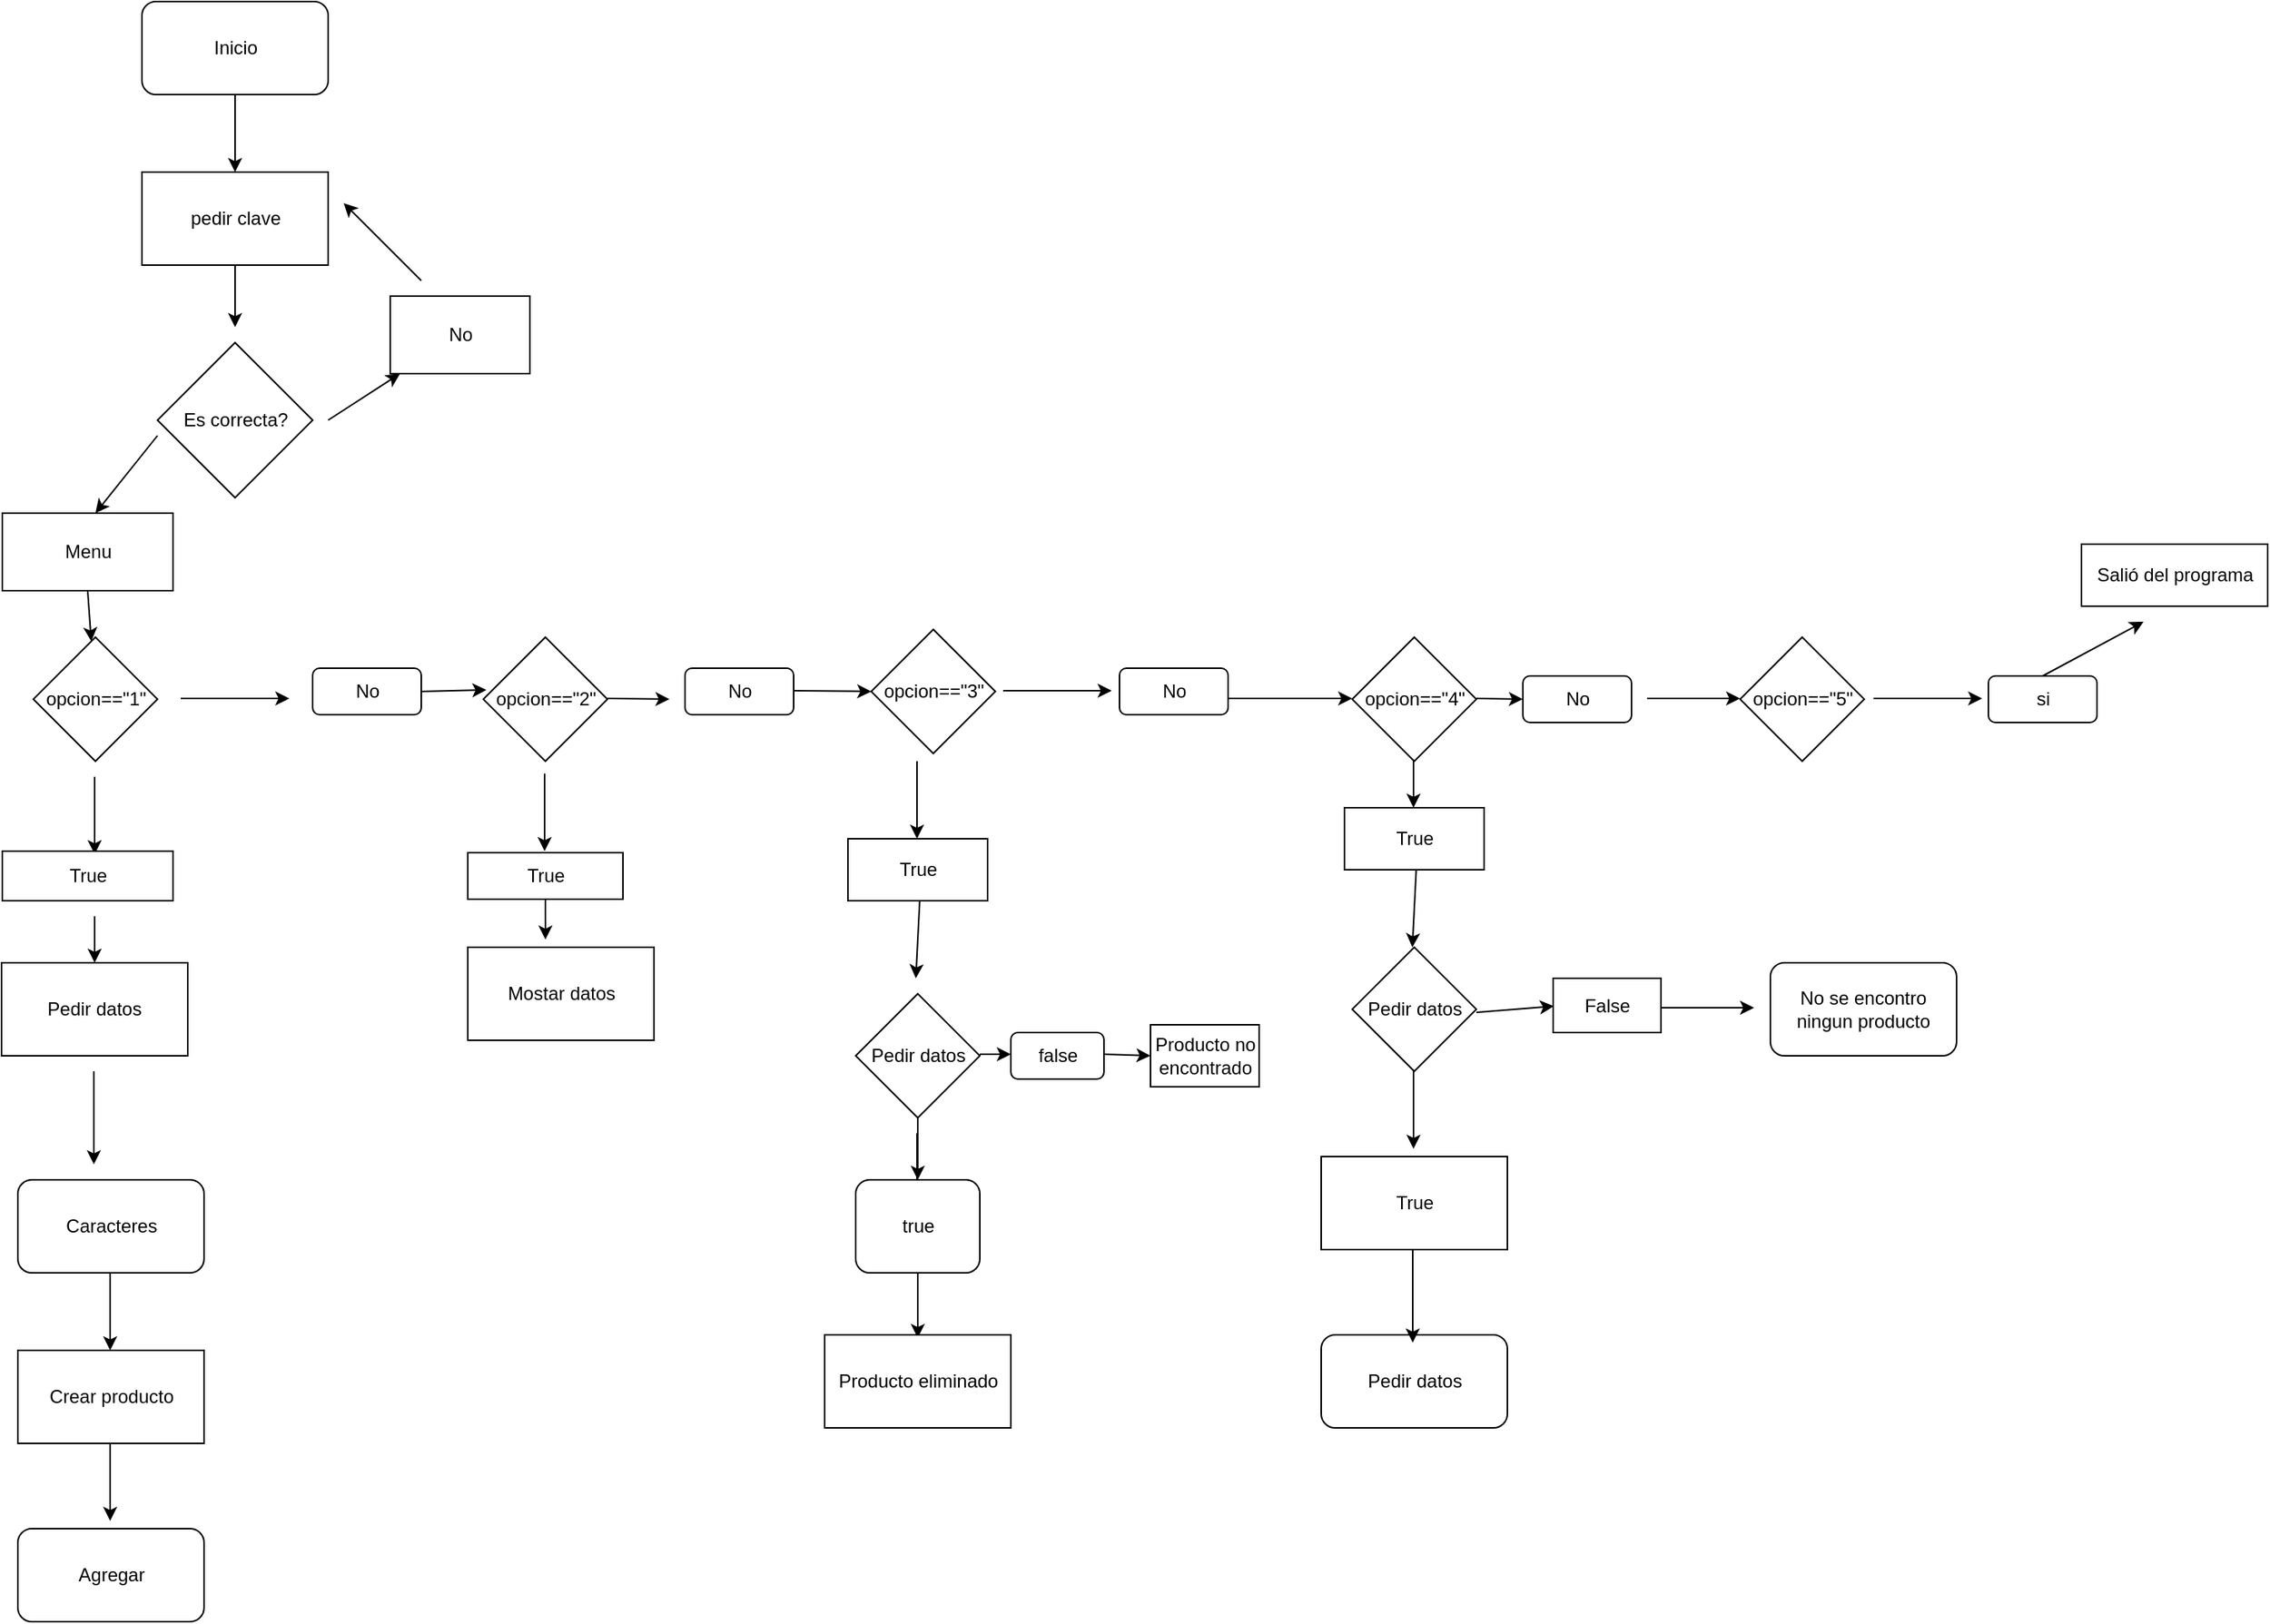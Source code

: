 <mxfile version="21.6.6" type="github">
  <diagram name="Página-1" id="e9P6xT124fhODhYAZstE">
    <mxGraphModel dx="874" dy="478" grid="1" gridSize="10" guides="1" tooltips="1" connect="1" arrows="1" fold="1" page="1" pageScale="1" pageWidth="827" pageHeight="1169" math="0" shadow="0">
      <root>
        <mxCell id="0" />
        <mxCell id="1" parent="0" />
        <mxCell id="UIDOPBDUP9PAsxqYZ2E6-2" style="edgeStyle=orthogonalEdgeStyle;rounded=0;orthogonalLoop=1;jettySize=auto;html=1;exitX=0.5;exitY=1;exitDx=0;exitDy=0;" parent="1" source="UIDOPBDUP9PAsxqYZ2E6-1" edge="1">
          <mxGeometry relative="1" as="geometry">
            <mxPoint x="160.5" y="205" as="targetPoint" />
          </mxGeometry>
        </mxCell>
        <mxCell id="UIDOPBDUP9PAsxqYZ2E6-1" value="Inicio " style="rounded=1;whiteSpace=wrap;html=1;" parent="1" vertex="1">
          <mxGeometry x="100.5" y="95" width="120" height="60" as="geometry" />
        </mxCell>
        <mxCell id="UIDOPBDUP9PAsxqYZ2E6-5" style="edgeStyle=orthogonalEdgeStyle;rounded=0;orthogonalLoop=1;jettySize=auto;html=1;exitX=0.5;exitY=1;exitDx=0;exitDy=0;" parent="1" source="UIDOPBDUP9PAsxqYZ2E6-3" edge="1">
          <mxGeometry relative="1" as="geometry">
            <mxPoint x="160.5" y="305" as="targetPoint" />
          </mxGeometry>
        </mxCell>
        <mxCell id="UIDOPBDUP9PAsxqYZ2E6-3" value="pedir clave" style="rounded=0;whiteSpace=wrap;html=1;" parent="1" vertex="1">
          <mxGeometry x="100.5" y="205" width="120" height="60" as="geometry" />
        </mxCell>
        <mxCell id="UIDOPBDUP9PAsxqYZ2E6-4" value="Es correcta?" style="rhombus;whiteSpace=wrap;html=1;" parent="1" vertex="1">
          <mxGeometry x="110.5" y="315" width="100" height="100" as="geometry" />
        </mxCell>
        <mxCell id="UIDOPBDUP9PAsxqYZ2E6-7" value="" style="endArrow=classic;html=1;rounded=0;" parent="1" target="UIDOPBDUP9PAsxqYZ2E6-8" edge="1">
          <mxGeometry width="50" height="50" relative="1" as="geometry">
            <mxPoint x="220.5" y="365" as="sourcePoint" />
            <mxPoint x="270.5" y="335" as="targetPoint" />
            <Array as="points" />
          </mxGeometry>
        </mxCell>
        <mxCell id="UIDOPBDUP9PAsxqYZ2E6-8" value="No" style="rounded=0;whiteSpace=wrap;html=1;" parent="1" vertex="1">
          <mxGeometry x="260.5" y="285" width="90" height="50" as="geometry" />
        </mxCell>
        <mxCell id="UIDOPBDUP9PAsxqYZ2E6-9" value="" style="endArrow=classic;html=1;rounded=0;" parent="1" edge="1">
          <mxGeometry width="50" height="50" relative="1" as="geometry">
            <mxPoint x="280.5" y="275" as="sourcePoint" />
            <mxPoint x="230.5" y="225" as="targetPoint" />
          </mxGeometry>
        </mxCell>
        <mxCell id="UIDOPBDUP9PAsxqYZ2E6-10" value="" style="endArrow=classic;html=1;rounded=0;" parent="1" edge="1">
          <mxGeometry width="50" height="50" relative="1" as="geometry">
            <mxPoint x="110.5" y="375" as="sourcePoint" />
            <mxPoint x="70.5" y="425" as="targetPoint" />
          </mxGeometry>
        </mxCell>
        <mxCell id="UIDOPBDUP9PAsxqYZ2E6-12" value="Menu" style="rounded=0;whiteSpace=wrap;html=1;" parent="1" vertex="1">
          <mxGeometry x="10.5" y="425" width="110" height="50" as="geometry" />
        </mxCell>
        <mxCell id="UIDOPBDUP9PAsxqYZ2E6-13" value="opcion==&quot;1&quot;" style="rhombus;whiteSpace=wrap;html=1;" parent="1" vertex="1">
          <mxGeometry x="30.5" y="505" width="80" height="80" as="geometry" />
        </mxCell>
        <mxCell id="UIDOPBDUP9PAsxqYZ2E6-18" value="" style="endArrow=classic;html=1;rounded=0;exitX=0.5;exitY=1;exitDx=0;exitDy=0;" parent="1" source="UIDOPBDUP9PAsxqYZ2E6-12" target="UIDOPBDUP9PAsxqYZ2E6-13" edge="1">
          <mxGeometry width="50" height="50" relative="1" as="geometry">
            <mxPoint x="270.5" y="455" as="sourcePoint" />
            <mxPoint x="270.5" y="515" as="targetPoint" />
          </mxGeometry>
        </mxCell>
        <mxCell id="UIDOPBDUP9PAsxqYZ2E6-19" value="" style="endArrow=classic;html=1;rounded=0;" parent="1" edge="1">
          <mxGeometry width="50" height="50" relative="1" as="geometry">
            <mxPoint x="125.5" y="544.5" as="sourcePoint" />
            <mxPoint x="195.5" y="544.5" as="targetPoint" />
          </mxGeometry>
        </mxCell>
        <mxCell id="UIDOPBDUP9PAsxqYZ2E6-20" value="No" style="rounded=1;whiteSpace=wrap;html=1;" parent="1" vertex="1">
          <mxGeometry x="210.5" y="525" width="70" height="30" as="geometry" />
        </mxCell>
        <mxCell id="UIDOPBDUP9PAsxqYZ2E6-21" value="opcion==&quot;2&quot;" style="rhombus;whiteSpace=wrap;html=1;" parent="1" vertex="1">
          <mxGeometry x="320.5" y="505" width="80" height="80" as="geometry" />
        </mxCell>
        <mxCell id="UIDOPBDUP9PAsxqYZ2E6-22" value="" style="endArrow=classic;html=1;rounded=0;" parent="1" edge="1">
          <mxGeometry width="50" height="50" relative="1" as="geometry">
            <mxPoint x="400.5" y="544.5" as="sourcePoint" />
            <mxPoint x="440.5" y="545" as="targetPoint" />
          </mxGeometry>
        </mxCell>
        <mxCell id="UIDOPBDUP9PAsxqYZ2E6-23" value="No" style="rounded=1;whiteSpace=wrap;html=1;" parent="1" vertex="1">
          <mxGeometry x="450.5" y="525" width="70" height="30" as="geometry" />
        </mxCell>
        <mxCell id="UIDOPBDUP9PAsxqYZ2E6-24" value="" style="endArrow=classic;html=1;rounded=0;entryX=0.025;entryY=0.425;entryDx=0;entryDy=0;entryPerimeter=0;" parent="1" target="UIDOPBDUP9PAsxqYZ2E6-21" edge="1">
          <mxGeometry width="50" height="50" relative="1" as="geometry">
            <mxPoint x="280.5" y="540" as="sourcePoint" />
            <mxPoint x="310.5" y="540" as="targetPoint" />
          </mxGeometry>
        </mxCell>
        <mxCell id="UIDOPBDUP9PAsxqYZ2E6-25" value="opcion==&quot;3&quot;" style="rhombus;whiteSpace=wrap;html=1;" parent="1" vertex="1">
          <mxGeometry x="570.5" y="500" width="80" height="80" as="geometry" />
        </mxCell>
        <mxCell id="UIDOPBDUP9PAsxqYZ2E6-26" value="" style="endArrow=classic;html=1;rounded=0;" parent="1" edge="1">
          <mxGeometry width="50" height="50" relative="1" as="geometry">
            <mxPoint x="655.5" y="539.5" as="sourcePoint" />
            <mxPoint x="725.5" y="539.5" as="targetPoint" />
          </mxGeometry>
        </mxCell>
        <mxCell id="UIDOPBDUP9PAsxqYZ2E6-27" value="No" style="rounded=1;whiteSpace=wrap;html=1;" parent="1" vertex="1">
          <mxGeometry x="730.5" y="525" width="70" height="30" as="geometry" />
        </mxCell>
        <mxCell id="UIDOPBDUP9PAsxqYZ2E6-28" value="" style="endArrow=classic;html=1;rounded=0;entryX=0;entryY=0.5;entryDx=0;entryDy=0;" parent="1" target="UIDOPBDUP9PAsxqYZ2E6-25" edge="1">
          <mxGeometry width="50" height="50" relative="1" as="geometry">
            <mxPoint x="520.5" y="539.5" as="sourcePoint" />
            <mxPoint x="550.5" y="539.5" as="targetPoint" />
          </mxGeometry>
        </mxCell>
        <mxCell id="UIDOPBDUP9PAsxqYZ2E6-29" value="opcion==&quot;4&quot;" style="rhombus;whiteSpace=wrap;html=1;" parent="1" vertex="1">
          <mxGeometry x="880.5" y="505" width="80" height="80" as="geometry" />
        </mxCell>
        <mxCell id="UIDOPBDUP9PAsxqYZ2E6-30" value="" style="endArrow=classic;html=1;rounded=0;" parent="1" edge="1">
          <mxGeometry width="50" height="50" relative="1" as="geometry">
            <mxPoint x="960.5" y="544.5" as="sourcePoint" />
            <mxPoint x="990.5" y="545" as="targetPoint" />
          </mxGeometry>
        </mxCell>
        <mxCell id="UIDOPBDUP9PAsxqYZ2E6-31" value="No" style="rounded=1;whiteSpace=wrap;html=1;" parent="1" vertex="1">
          <mxGeometry x="990.5" y="530" width="70" height="30" as="geometry" />
        </mxCell>
        <mxCell id="UIDOPBDUP9PAsxqYZ2E6-32" value="opcion==&quot;5&quot;" style="rhombus;whiteSpace=wrap;html=1;" parent="1" vertex="1">
          <mxGeometry x="1130.5" y="505" width="80" height="80" as="geometry" />
        </mxCell>
        <mxCell id="UIDOPBDUP9PAsxqYZ2E6-33" value="" style="endArrow=classic;html=1;rounded=0;" parent="1" edge="1">
          <mxGeometry width="50" height="50" relative="1" as="geometry">
            <mxPoint x="1216.5" y="544.5" as="sourcePoint" />
            <mxPoint x="1286.5" y="544.5" as="targetPoint" />
          </mxGeometry>
        </mxCell>
        <mxCell id="UIDOPBDUP9PAsxqYZ2E6-34" value="si" style="rounded=1;whiteSpace=wrap;html=1;" parent="1" vertex="1">
          <mxGeometry x="1290.5" y="530" width="70" height="30" as="geometry" />
        </mxCell>
        <mxCell id="UIDOPBDUP9PAsxqYZ2E6-35" value="" style="endArrow=classic;html=1;rounded=0;" parent="1" edge="1">
          <mxGeometry width="50" height="50" relative="1" as="geometry">
            <mxPoint x="1070.5" y="544.5" as="sourcePoint" />
            <mxPoint x="1130.5" y="544.5" as="targetPoint" />
          </mxGeometry>
        </mxCell>
        <mxCell id="UIDOPBDUP9PAsxqYZ2E6-37" value="Salió del programa" style="rounded=0;whiteSpace=wrap;html=1;" parent="1" vertex="1">
          <mxGeometry x="1350.5" y="445" width="120" height="40" as="geometry" />
        </mxCell>
        <mxCell id="UIDOPBDUP9PAsxqYZ2E6-38" value="" style="endArrow=classic;html=1;rounded=0;" parent="1" edge="1">
          <mxGeometry width="50" height="50" relative="1" as="geometry">
            <mxPoint x="70" y="595" as="sourcePoint" />
            <mxPoint x="70" y="645" as="targetPoint" />
          </mxGeometry>
        </mxCell>
        <mxCell id="UIDOPBDUP9PAsxqYZ2E6-42" value="True" style="rounded=0;whiteSpace=wrap;html=1;" parent="1" vertex="1">
          <mxGeometry x="10.5" y="643" width="110" height="32" as="geometry" />
        </mxCell>
        <mxCell id="UIDOPBDUP9PAsxqYZ2E6-43" value="" style="endArrow=classic;html=1;rounded=0;" parent="1" target="UIDOPBDUP9PAsxqYZ2E6-44" edge="1">
          <mxGeometry width="50" height="50" relative="1" as="geometry">
            <mxPoint x="70" y="685" as="sourcePoint" />
            <mxPoint x="70" y="745" as="targetPoint" />
          </mxGeometry>
        </mxCell>
        <mxCell id="UIDOPBDUP9PAsxqYZ2E6-44" value="Pedir datos" style="rounded=0;whiteSpace=wrap;html=1;" parent="1" vertex="1">
          <mxGeometry x="10" y="715" width="120" height="60" as="geometry" />
        </mxCell>
        <mxCell id="UIDOPBDUP9PAsxqYZ2E6-45" value="" style="endArrow=classic;html=1;rounded=0;" parent="1" edge="1">
          <mxGeometry width="50" height="50" relative="1" as="geometry">
            <mxPoint x="69.5" y="785" as="sourcePoint" />
            <mxPoint x="69.5" y="845" as="targetPoint" />
          </mxGeometry>
        </mxCell>
        <mxCell id="UIDOPBDUP9PAsxqYZ2E6-46" value="Caracteres" style="rounded=1;whiteSpace=wrap;html=1;" parent="1" vertex="1">
          <mxGeometry x="20.5" y="855" width="120" height="60" as="geometry" />
        </mxCell>
        <mxCell id="UIDOPBDUP9PAsxqYZ2E6-47" value="" style="endArrow=classic;html=1;rounded=0;" parent="1" edge="1">
          <mxGeometry width="50" height="50" relative="1" as="geometry">
            <mxPoint x="80" y="915" as="sourcePoint" />
            <mxPoint x="80" y="965" as="targetPoint" />
          </mxGeometry>
        </mxCell>
        <mxCell id="UIDOPBDUP9PAsxqYZ2E6-48" value="Crear producto" style="rounded=0;whiteSpace=wrap;html=1;" parent="1" vertex="1">
          <mxGeometry x="20.5" y="965" width="120" height="60" as="geometry" />
        </mxCell>
        <mxCell id="UIDOPBDUP9PAsxqYZ2E6-50" value="" style="endArrow=classic;html=1;rounded=0;" parent="1" edge="1">
          <mxGeometry width="50" height="50" relative="1" as="geometry">
            <mxPoint x="80" y="1025" as="sourcePoint" />
            <mxPoint x="80" y="1075" as="targetPoint" />
          </mxGeometry>
        </mxCell>
        <mxCell id="UIDOPBDUP9PAsxqYZ2E6-51" value="Agregar" style="rounded=1;whiteSpace=wrap;html=1;" parent="1" vertex="1">
          <mxGeometry x="20.5" y="1080" width="120" height="60" as="geometry" />
        </mxCell>
        <mxCell id="UIDOPBDUP9PAsxqYZ2E6-52" value="" style="endArrow=classic;html=1;rounded=0;" parent="1" edge="1">
          <mxGeometry width="50" height="50" relative="1" as="geometry">
            <mxPoint x="360" y="593" as="sourcePoint" />
            <mxPoint x="360" y="643" as="targetPoint" />
          </mxGeometry>
        </mxCell>
        <mxCell id="UIDOPBDUP9PAsxqYZ2E6-53" value="True" style="rounded=0;whiteSpace=wrap;html=1;" parent="1" vertex="1">
          <mxGeometry x="310.5" y="644" width="100" height="30" as="geometry" />
        </mxCell>
        <mxCell id="UIDOPBDUP9PAsxqYZ2E6-54" value="Mostar datos" style="rounded=0;whiteSpace=wrap;html=1;" parent="1" vertex="1">
          <mxGeometry x="310.5" y="705" width="120" height="60" as="geometry" />
        </mxCell>
        <mxCell id="UIDOPBDUP9PAsxqYZ2E6-56" value="" style="endArrow=classic;html=1;rounded=0;entryX=0.417;entryY=-0.083;entryDx=0;entryDy=0;entryPerimeter=0;" parent="1" target="UIDOPBDUP9PAsxqYZ2E6-54" edge="1">
          <mxGeometry width="50" height="50" relative="1" as="geometry">
            <mxPoint x="360.5" y="674" as="sourcePoint" />
            <mxPoint x="410.5" y="624" as="targetPoint" />
          </mxGeometry>
        </mxCell>
        <mxCell id="UIDOPBDUP9PAsxqYZ2E6-57" value="" style="endArrow=classic;html=1;rounded=0;" parent="1" edge="1">
          <mxGeometry width="50" height="50" relative="1" as="geometry">
            <mxPoint x="600" y="585" as="sourcePoint" />
            <mxPoint x="600" y="635" as="targetPoint" />
          </mxGeometry>
        </mxCell>
        <mxCell id="UIDOPBDUP9PAsxqYZ2E6-59" value="True" style="rounded=0;whiteSpace=wrap;html=1;" parent="1" vertex="1">
          <mxGeometry x="555.5" y="635" width="90" height="40" as="geometry" />
        </mxCell>
        <mxCell id="UIDOPBDUP9PAsxqYZ2E6-61" value="" style="endArrow=classic;html=1;rounded=0;entryX=0.25;entryY=0;entryDx=0;entryDy=0;" parent="1" edge="1">
          <mxGeometry width="50" height="50" relative="1" as="geometry">
            <mxPoint x="601.75" y="675" as="sourcePoint" />
            <mxPoint x="599.25" y="725" as="targetPoint" />
          </mxGeometry>
        </mxCell>
        <mxCell id="UIDOPBDUP9PAsxqYZ2E6-79" value="" style="edgeStyle=orthogonalEdgeStyle;rounded=0;orthogonalLoop=1;jettySize=auto;html=1;" parent="1" source="UIDOPBDUP9PAsxqYZ2E6-63" target="UIDOPBDUP9PAsxqYZ2E6-66" edge="1">
          <mxGeometry relative="1" as="geometry" />
        </mxCell>
        <mxCell id="UIDOPBDUP9PAsxqYZ2E6-63" value="Pedir datos" style="rhombus;whiteSpace=wrap;html=1;" parent="1" vertex="1">
          <mxGeometry x="560.5" y="735" width="80" height="80" as="geometry" />
        </mxCell>
        <mxCell id="UIDOPBDUP9PAsxqYZ2E6-65" value="" style="endArrow=classic;html=1;rounded=0;" parent="1" edge="1">
          <mxGeometry width="50" height="50" relative="1" as="geometry">
            <mxPoint x="600" y="825" as="sourcePoint" />
            <mxPoint x="600" y="875" as="targetPoint" />
          </mxGeometry>
        </mxCell>
        <mxCell id="UIDOPBDUP9PAsxqYZ2E6-66" value="true" style="rounded=1;whiteSpace=wrap;html=1;direction=south;" parent="1" vertex="1">
          <mxGeometry x="560.5" y="855" width="80" height="60" as="geometry" />
        </mxCell>
        <mxCell id="UIDOPBDUP9PAsxqYZ2E6-67" value="false" style="rounded=1;whiteSpace=wrap;html=1;" parent="1" vertex="1">
          <mxGeometry x="660.5" y="760" width="60" height="30" as="geometry" />
        </mxCell>
        <mxCell id="UIDOPBDUP9PAsxqYZ2E6-68" value="True" style="rounded=0;whiteSpace=wrap;html=1;" parent="1" vertex="1">
          <mxGeometry x="875.5" y="615" width="90" height="40" as="geometry" />
        </mxCell>
        <mxCell id="UIDOPBDUP9PAsxqYZ2E6-69" value="" style="endArrow=classic;html=1;rounded=0;entryX=0.25;entryY=0;entryDx=0;entryDy=0;" parent="1" edge="1">
          <mxGeometry width="50" height="50" relative="1" as="geometry">
            <mxPoint x="921.75" y="655" as="sourcePoint" />
            <mxPoint x="919.25" y="705" as="targetPoint" />
          </mxGeometry>
        </mxCell>
        <mxCell id="UIDOPBDUP9PAsxqYZ2E6-70" value="Pedir datos" style="rhombus;whiteSpace=wrap;html=1;" parent="1" vertex="1">
          <mxGeometry x="880.5" y="705" width="80" height="80" as="geometry" />
        </mxCell>
        <mxCell id="UIDOPBDUP9PAsxqYZ2E6-71" value="" style="endArrow=classic;html=1;rounded=0;" parent="1" edge="1">
          <mxGeometry width="50" height="50" relative="1" as="geometry">
            <mxPoint x="920" y="785" as="sourcePoint" />
            <mxPoint x="920" y="835" as="targetPoint" />
          </mxGeometry>
        </mxCell>
        <mxCell id="UIDOPBDUP9PAsxqYZ2E6-72" value="Pedir datos" style="rounded=1;whiteSpace=wrap;html=1;" parent="1" vertex="1">
          <mxGeometry x="860.5" y="955" width="120" height="60" as="geometry" />
        </mxCell>
        <mxCell id="UIDOPBDUP9PAsxqYZ2E6-73" value="No se encontro ningun producto" style="rounded=1;whiteSpace=wrap;html=1;" parent="1" vertex="1">
          <mxGeometry x="1150" y="715" width="120" height="60" as="geometry" />
        </mxCell>
        <mxCell id="UIDOPBDUP9PAsxqYZ2E6-78" value="" style="endArrow=classic;html=1;rounded=0;exitX=0.5;exitY=0;exitDx=0;exitDy=0;" parent="1" source="UIDOPBDUP9PAsxqYZ2E6-34" edge="1">
          <mxGeometry width="50" height="50" relative="1" as="geometry">
            <mxPoint x="1220.5" y="585" as="sourcePoint" />
            <mxPoint x="1390.5" y="495" as="targetPoint" />
          </mxGeometry>
        </mxCell>
        <mxCell id="UIDOPBDUP9PAsxqYZ2E6-80" value="" style="endArrow=classic;html=1;rounded=0;" parent="1" edge="1">
          <mxGeometry width="50" height="50" relative="1" as="geometry">
            <mxPoint x="600.5" y="915" as="sourcePoint" />
            <mxPoint x="600.5" y="957" as="targetPoint" />
          </mxGeometry>
        </mxCell>
        <mxCell id="UIDOPBDUP9PAsxqYZ2E6-81" value="Producto eliminado" style="rounded=0;whiteSpace=wrap;html=1;" parent="1" vertex="1">
          <mxGeometry x="540.5" y="955" width="120" height="60" as="geometry" />
        </mxCell>
        <mxCell id="UIDOPBDUP9PAsxqYZ2E6-82" value="" style="endArrow=classic;html=1;rounded=0;" parent="1" edge="1">
          <mxGeometry width="50" height="50" relative="1" as="geometry">
            <mxPoint x="720.5" y="774" as="sourcePoint" />
            <mxPoint x="750.5" y="775" as="targetPoint" />
          </mxGeometry>
        </mxCell>
        <mxCell id="UIDOPBDUP9PAsxqYZ2E6-83" value="" style="endArrow=classic;html=1;rounded=0;" parent="1" edge="1">
          <mxGeometry width="50" height="50" relative="1" as="geometry">
            <mxPoint x="640.5" y="774" as="sourcePoint" />
            <mxPoint x="660.5" y="774" as="targetPoint" />
          </mxGeometry>
        </mxCell>
        <mxCell id="UIDOPBDUP9PAsxqYZ2E6-84" value="Producto no encontrado" style="rounded=0;whiteSpace=wrap;html=1;" parent="1" vertex="1">
          <mxGeometry x="750.5" y="755" width="70" height="40" as="geometry" />
        </mxCell>
        <mxCell id="UIDOPBDUP9PAsxqYZ2E6-87" value="" style="endArrow=classic;html=1;rounded=0;" parent="1" edge="1">
          <mxGeometry width="50" height="50" relative="1" as="geometry">
            <mxPoint x="920" y="585" as="sourcePoint" />
            <mxPoint x="920" y="615" as="targetPoint" />
          </mxGeometry>
        </mxCell>
        <mxCell id="UIDOPBDUP9PAsxqYZ2E6-89" value="" style="endArrow=classic;html=1;rounded=0;" parent="1" edge="1">
          <mxGeometry width="50" height="50" relative="1" as="geometry">
            <mxPoint x="800.5" y="544.5" as="sourcePoint" />
            <mxPoint x="880.5" y="544.5" as="targetPoint" />
          </mxGeometry>
        </mxCell>
        <mxCell id="UIDOPBDUP9PAsxqYZ2E6-90" value="False" style="rounded=0;whiteSpace=wrap;html=1;" parent="1" vertex="1">
          <mxGeometry x="1010" y="725" width="69.5" height="35" as="geometry" />
        </mxCell>
        <mxCell id="UIDOPBDUP9PAsxqYZ2E6-91" value="" style="endArrow=classic;html=1;rounded=0;" parent="1" edge="1">
          <mxGeometry width="50" height="50" relative="1" as="geometry">
            <mxPoint x="960.5" y="747" as="sourcePoint" />
            <mxPoint x="1010.5" y="743" as="targetPoint" />
          </mxGeometry>
        </mxCell>
        <mxCell id="UIDOPBDUP9PAsxqYZ2E6-92" value="" style="endArrow=classic;html=1;rounded=0;" parent="1" edge="1">
          <mxGeometry width="50" height="50" relative="1" as="geometry">
            <mxPoint x="1079.5" y="744" as="sourcePoint" />
            <mxPoint x="1139.5" y="744" as="targetPoint" />
          </mxGeometry>
        </mxCell>
        <mxCell id="UIDOPBDUP9PAsxqYZ2E6-93" value="True" style="rounded=0;whiteSpace=wrap;html=1;" parent="1" vertex="1">
          <mxGeometry x="860.5" y="840" width="120" height="60" as="geometry" />
        </mxCell>
        <mxCell id="UIDOPBDUP9PAsxqYZ2E6-94" value="" style="endArrow=classic;html=1;rounded=0;" parent="1" edge="1">
          <mxGeometry width="50" height="50" relative="1" as="geometry">
            <mxPoint x="919.5" y="900" as="sourcePoint" />
            <mxPoint x="919.5" y="960" as="targetPoint" />
          </mxGeometry>
        </mxCell>
      </root>
    </mxGraphModel>
  </diagram>
</mxfile>
